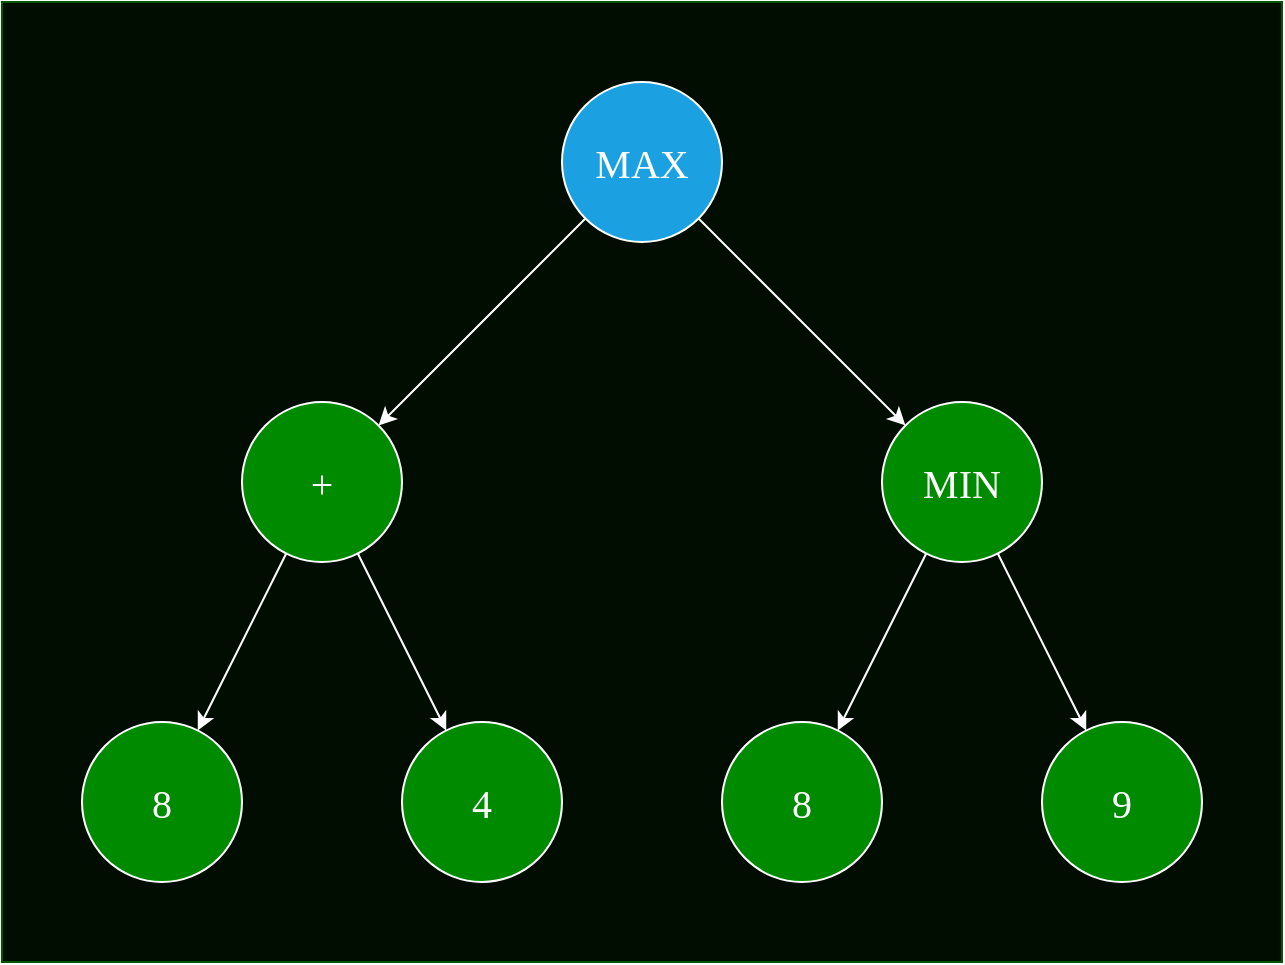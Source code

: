 <mxfile version="24.9.3">
  <diagram id="opOPJXcpiLABsj8IJLOQ" name="Page-1">
    <mxGraphModel dx="1035" dy="501" grid="1" gridSize="10" guides="1" tooltips="1" connect="1" arrows="1" fold="1" page="1" pageScale="1" pageWidth="3300" pageHeight="4681" math="0" shadow="0">
      <root>
        <mxCell id="0" />
        <mxCell id="1" parent="0" />
        <mxCell id="17" value="" style="rounded=0;whiteSpace=wrap;html=1;fillColor=#000D00;strokeColor=#005700;fontColor=#ffffff;" parent="1" vertex="1">
          <mxGeometry width="640" height="480" as="geometry" />
        </mxCell>
        <mxCell id="10" style="edgeStyle=none;html=1;strokeColor=#FFFFFF;" parent="1" source="2" target="3" edge="1">
          <mxGeometry relative="1" as="geometry" />
        </mxCell>
        <mxCell id="11" style="edgeStyle=none;html=1;strokeColor=#FFFFFF;" parent="1" source="2" target="4" edge="1">
          <mxGeometry relative="1" as="geometry" />
        </mxCell>
        <mxCell id="2" value="&lt;font face=&quot;Lucida Console&quot; style=&quot;font-size: 20px;&quot;&gt;MAX&lt;/font&gt;" style="ellipse;whiteSpace=wrap;html=1;aspect=fixed;fillColor=#1ba1e2;strokeColor=#FFFFFF;fontColor=#ffffff;" parent="1" vertex="1">
          <mxGeometry x="280" y="40" width="80" height="80" as="geometry" />
        </mxCell>
        <mxCell id="12" style="edgeStyle=none;html=1;strokeColor=#FFFFFF;" parent="1" source="3" target="5" edge="1">
          <mxGeometry relative="1" as="geometry" />
        </mxCell>
        <mxCell id="15" style="edgeStyle=none;html=1;strokeColor=#FFFFFF;" parent="1" source="3" target="6" edge="1">
          <mxGeometry relative="1" as="geometry" />
        </mxCell>
        <mxCell id="3" value="&lt;font face=&quot;Lucida Console&quot; style=&quot;font-size: 20px;&quot;&gt;+&lt;/font&gt;" style="ellipse;whiteSpace=wrap;html=1;aspect=fixed;fillColor=#008a00;strokeColor=#FFFFFF;fontColor=#ffffff;" parent="1" vertex="1">
          <mxGeometry x="120" y="200" width="80" height="80" as="geometry" />
        </mxCell>
        <mxCell id="13" style="edgeStyle=none;html=1;strokeColor=#FFFFFF;" parent="1" source="4" target="8" edge="1">
          <mxGeometry relative="1" as="geometry" />
        </mxCell>
        <mxCell id="14" style="edgeStyle=none;html=1;strokeColor=#FFFFFF;" parent="1" source="4" target="7" edge="1">
          <mxGeometry relative="1" as="geometry" />
        </mxCell>
        <mxCell id="4" value="&lt;font face=&quot;Lucida Console&quot; style=&quot;font-size: 20px;&quot;&gt;MIN&lt;/font&gt;" style="ellipse;whiteSpace=wrap;html=1;aspect=fixed;fillColor=#008a00;fontColor=#ffffff;strokeColor=#FFFFFF;" parent="1" vertex="1">
          <mxGeometry x="440" y="200" width="80" height="80" as="geometry" />
        </mxCell>
        <mxCell id="5" value="&lt;font face=&quot;Lucida Console&quot; style=&quot;font-size: 20px;&quot;&gt;8&lt;/font&gt;" style="ellipse;whiteSpace=wrap;html=1;aspect=fixed;fillColor=#008a00;fontColor=#ffffff;strokeColor=#FFFFFF;" parent="1" vertex="1">
          <mxGeometry x="40" y="360" width="80" height="80" as="geometry" />
        </mxCell>
        <mxCell id="6" value="&lt;font face=&quot;Lucida Console&quot; style=&quot;font-size: 20px;&quot;&gt;4&lt;/font&gt;" style="ellipse;whiteSpace=wrap;html=1;aspect=fixed;fillColor=#008a00;fontColor=#ffffff;strokeColor=#FFFFFF;" parent="1" vertex="1">
          <mxGeometry x="200" y="360" width="80" height="80" as="geometry" />
        </mxCell>
        <mxCell id="7" value="&lt;font face=&quot;Lucida Console&quot; style=&quot;font-size: 20px;&quot;&gt;8&lt;/font&gt;" style="ellipse;whiteSpace=wrap;html=1;aspect=fixed;fillColor=#008a00;fontColor=#ffffff;strokeColor=#FFFFFF;" parent="1" vertex="1">
          <mxGeometry x="360" y="360" width="80" height="80" as="geometry" />
        </mxCell>
        <mxCell id="8" value="&lt;font face=&quot;Lucida Console&quot; style=&quot;font-size: 20px;&quot;&gt;9&lt;/font&gt;" style="ellipse;whiteSpace=wrap;html=1;aspect=fixed;fillColor=#008a00;fontColor=#ffffff;strokeColor=#FFFFFF;" parent="1" vertex="1">
          <mxGeometry x="520" y="360" width="80" height="80" as="geometry" />
        </mxCell>
      </root>
    </mxGraphModel>
  </diagram>
</mxfile>
